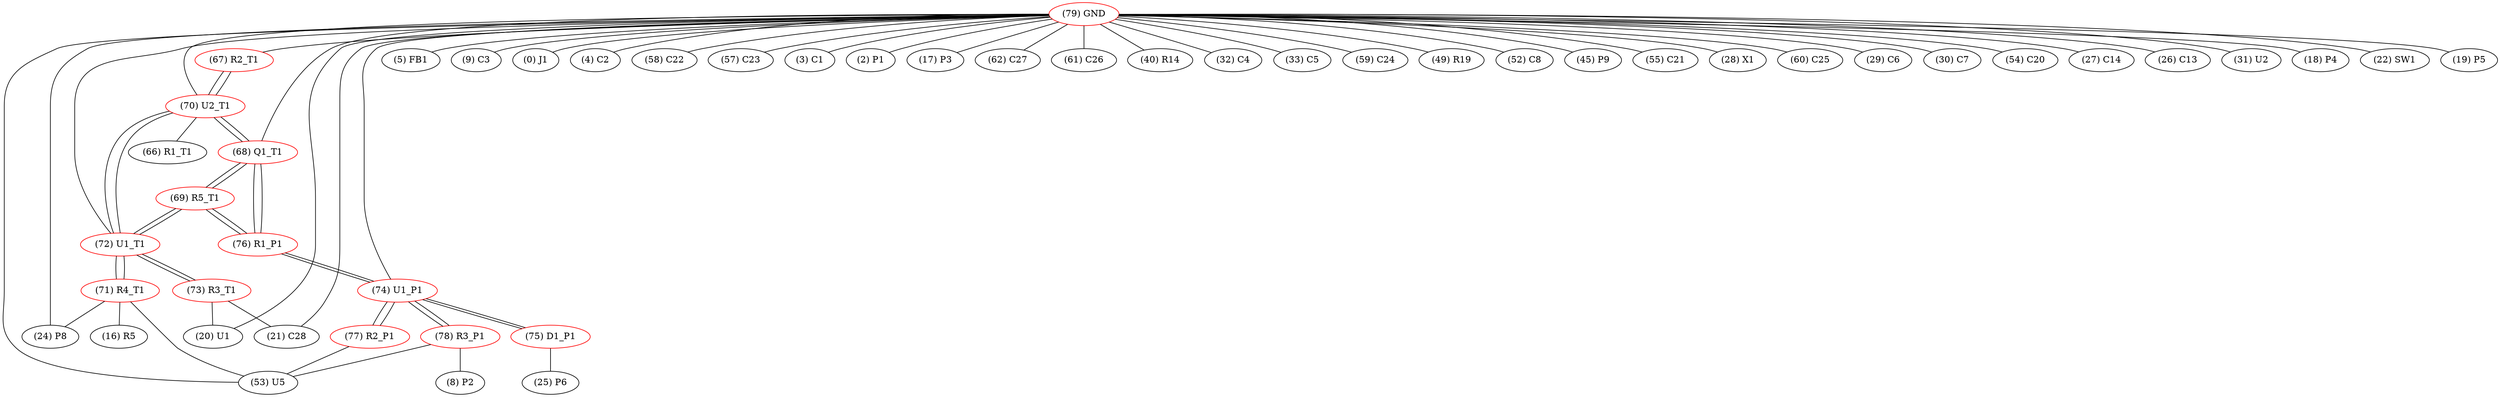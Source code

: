 graph {
	67 [label="(67) R2_T1" color=red]
	70 [label="(70) U2_T1"]
	68 [label="(68) Q1_T1" color=red]
	70 [label="(70) U2_T1"]
	76 [label="(76) R1_P1"]
	69 [label="(69) R5_T1"]
	69 [label="(69) R5_T1" color=red]
	72 [label="(72) U1_T1"]
	76 [label="(76) R1_P1"]
	68 [label="(68) Q1_T1"]
	70 [label="(70) U2_T1" color=red]
	67 [label="(67) R2_T1"]
	72 [label="(72) U1_T1"]
	66 [label="(66) R1_T1"]
	68 [label="(68) Q1_T1"]
	71 [label="(71) R4_T1" color=red]
	16 [label="(16) R5"]
	24 [label="(24) P8"]
	53 [label="(53) U5"]
	72 [label="(72) U1_T1"]
	72 [label="(72) U1_T1" color=red]
	73 [label="(73) R3_T1"]
	71 [label="(71) R4_T1"]
	70 [label="(70) U2_T1"]
	69 [label="(69) R5_T1"]
	73 [label="(73) R3_T1" color=red]
	20 [label="(20) U1"]
	21 [label="(21) C28"]
	72 [label="(72) U1_T1"]
	74 [label="(74) U1_P1" color=red]
	75 [label="(75) D1_P1"]
	77 [label="(77) R2_P1"]
	78 [label="(78) R3_P1"]
	76 [label="(76) R1_P1"]
	75 [label="(75) D1_P1" color=red]
	25 [label="(25) P6"]
	74 [label="(74) U1_P1"]
	76 [label="(76) R1_P1" color=red]
	69 [label="(69) R5_T1"]
	68 [label="(68) Q1_T1"]
	74 [label="(74) U1_P1"]
	77 [label="(77) R2_P1" color=red]
	53 [label="(53) U5"]
	74 [label="(74) U1_P1"]
	78 [label="(78) R3_P1" color=red]
	8 [label="(8) P2"]
	53 [label="(53) U5"]
	74 [label="(74) U1_P1"]
	79 [label="(79) GND" color=red]
	5 [label="(5) FB1"]
	9 [label="(9) C3"]
	0 [label="(0) J1"]
	4 [label="(4) C2"]
	58 [label="(58) C22"]
	57 [label="(57) C23"]
	3 [label="(3) C1"]
	2 [label="(2) P1"]
	17 [label="(17) P3"]
	62 [label="(62) C27"]
	61 [label="(61) C26"]
	40 [label="(40) R14"]
	32 [label="(32) C4"]
	33 [label="(33) C5"]
	53 [label="(53) U5"]
	59 [label="(59) C24"]
	49 [label="(49) R19"]
	52 [label="(52) C8"]
	45 [label="(45) P9"]
	55 [label="(55) C21"]
	28 [label="(28) X1"]
	60 [label="(60) C25"]
	29 [label="(29) C6"]
	30 [label="(30) C7"]
	54 [label="(54) C20"]
	27 [label="(27) C14"]
	26 [label="(26) C13"]
	31 [label="(31) U2"]
	20 [label="(20) U1"]
	24 [label="(24) P8"]
	21 [label="(21) C28"]
	18 [label="(18) P4"]
	22 [label="(22) SW1"]
	19 [label="(19) P5"]
	67 [label="(67) R2_T1"]
	68 [label="(68) Q1_T1"]
	70 [label="(70) U2_T1"]
	72 [label="(72) U1_T1"]
	74 [label="(74) U1_P1"]
	67 -- 70
	68 -- 70
	68 -- 76
	68 -- 69
	69 -- 72
	69 -- 76
	69 -- 68
	70 -- 67
	70 -- 72
	70 -- 66
	70 -- 68
	71 -- 16
	71 -- 24
	71 -- 53
	71 -- 72
	72 -- 73
	72 -- 71
	72 -- 70
	72 -- 69
	73 -- 20
	73 -- 21
	73 -- 72
	74 -- 75
	74 -- 77
	74 -- 78
	74 -- 76
	75 -- 25
	75 -- 74
	76 -- 69
	76 -- 68
	76 -- 74
	77 -- 53
	77 -- 74
	78 -- 8
	78 -- 53
	78 -- 74
	79 -- 5
	79 -- 9
	79 -- 0
	79 -- 4
	79 -- 58
	79 -- 57
	79 -- 3
	79 -- 2
	79 -- 17
	79 -- 62
	79 -- 61
	79 -- 40
	79 -- 32
	79 -- 33
	79 -- 53
	79 -- 59
	79 -- 49
	79 -- 52
	79 -- 45
	79 -- 55
	79 -- 28
	79 -- 60
	79 -- 29
	79 -- 30
	79 -- 54
	79 -- 27
	79 -- 26
	79 -- 31
	79 -- 20
	79 -- 24
	79 -- 21
	79 -- 18
	79 -- 22
	79 -- 19
	79 -- 67
	79 -- 68
	79 -- 70
	79 -- 72
	79 -- 74
}